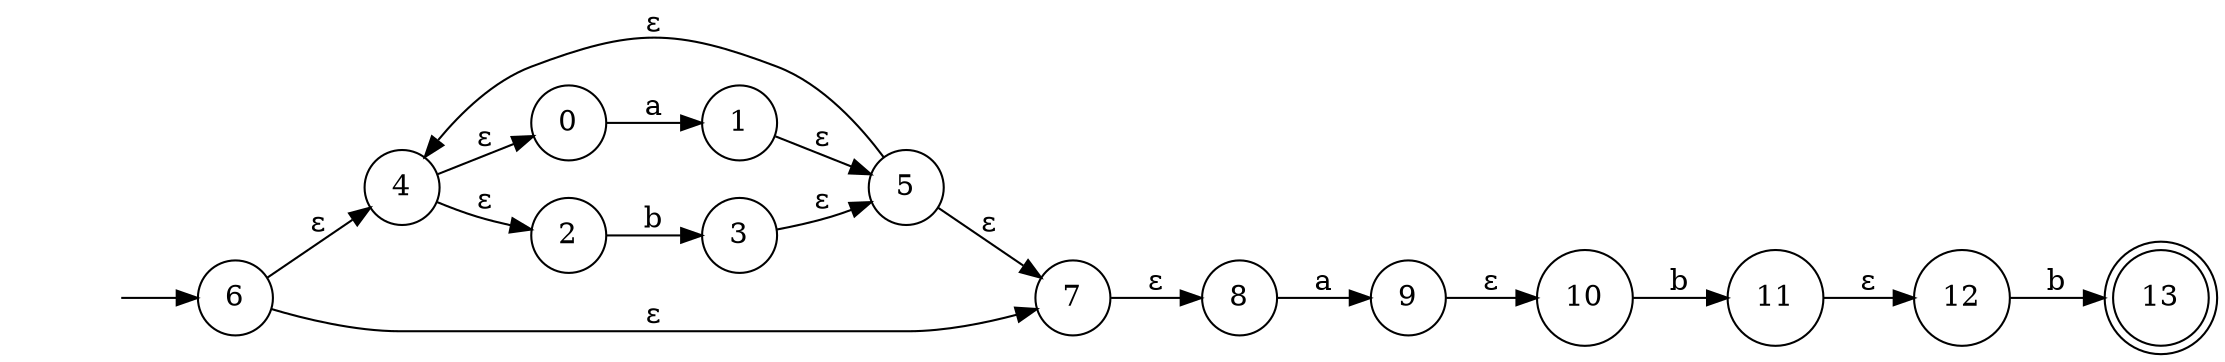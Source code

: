 digraph NFA {
	graph [rankdir=LR]
	"" [label="" shape=plaintext]
	13 [label=13 shape=doublecircle]
	10 [label=10 shape=circle]
	1 [label=1 shape=circle]
	5 [label=5 shape=circle]
	3 [label=3 shape=circle]
	12 [label=12 shape=circle]
	0 [label=0 shape=circle]
	11 [label=11 shape=circle]
	4 [label=4 shape=circle]
	9 [label=9 shape=circle]
	6 [label=6 shape=circle]
	7 [label=7 shape=circle]
	8 [label=8 shape=circle]
	2 [label=2 shape=circle]
	"" -> 6 [label=""]
	11 -> 12 [label="ε"]
	9 -> 10 [label="ε"]
	7 -> 8 [label="ε"]
	6 -> 7 [label="ε"]
	6 -> 4 [label="ε"]
	5 -> 7 [label="ε"]
	5 -> 4 [label="ε"]
	4 -> 0 [label="ε"]
	4 -> 2 [label="ε"]
	1 -> 5 [label="ε"]
	3 -> 5 [label="ε"]
	0 -> 1 [label=a]
	2 -> 3 [label=b]
	8 -> 9 [label=a]
	10 -> 11 [label=b]
	12 -> 13 [label=b]
}
